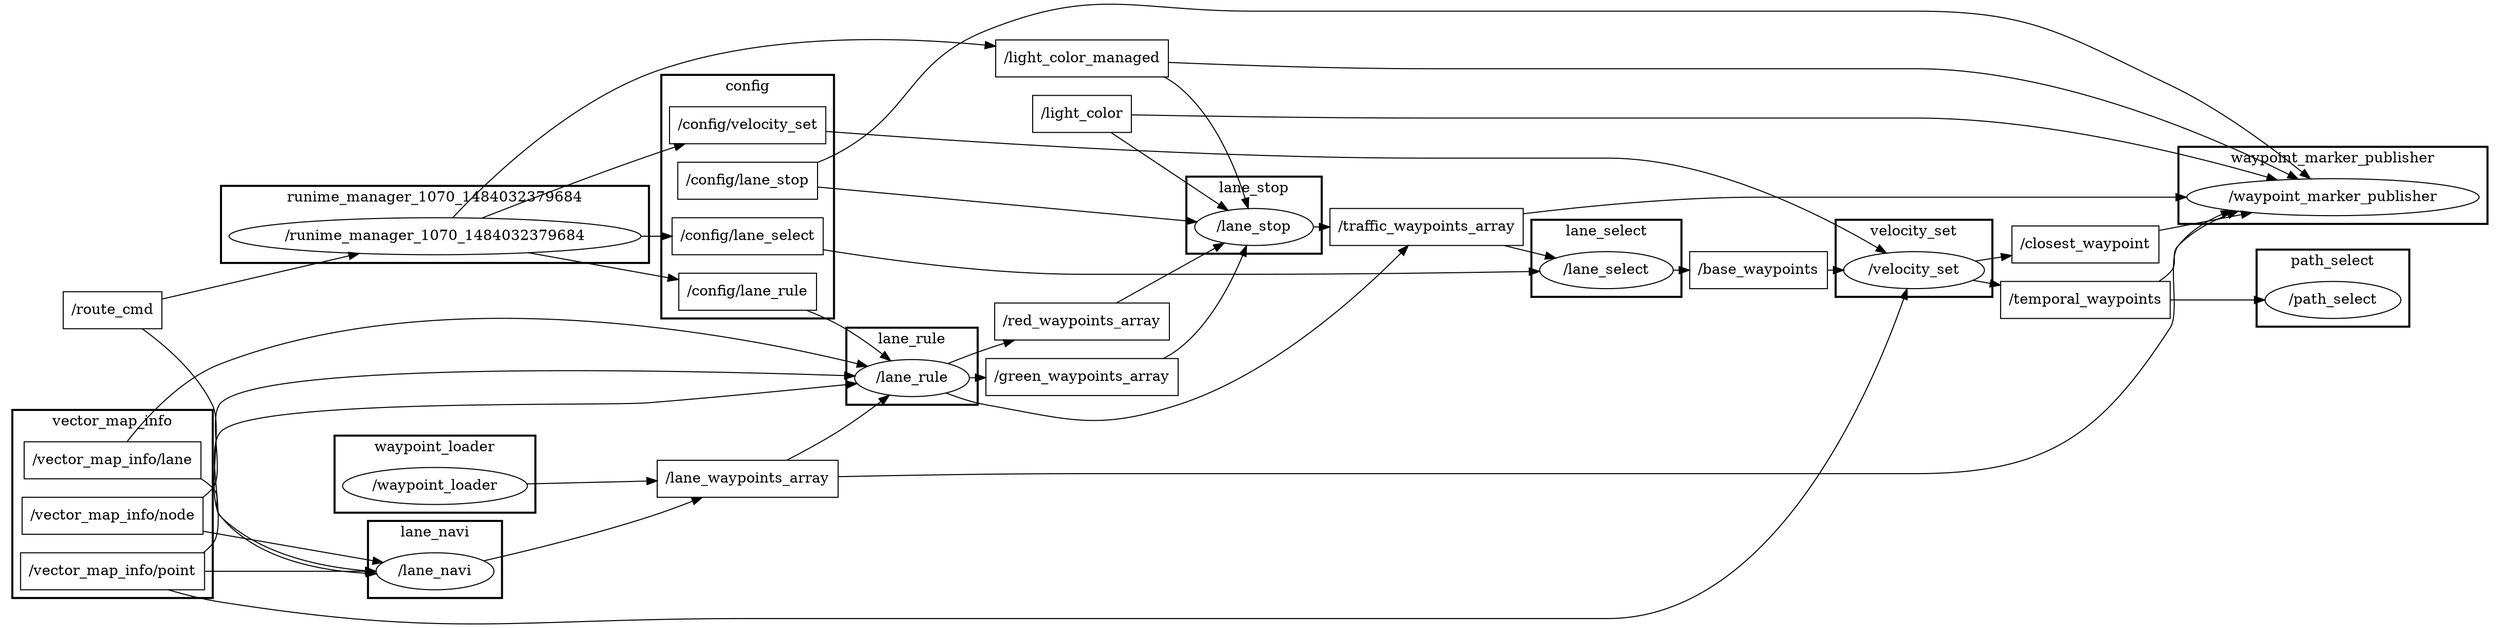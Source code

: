 digraph graphname {
	graph [bb="0,0,1984,600.67",
		compound=True,
		rank=same,
		rankdir=LR,
		ranksep=0.2
	];
	node [label="\N"];
	subgraph cluster_config {
		graph [bb="518,296.55,658,533.55",
			compound=True,
			label=config,
			lheight=0.21,
			lp="588,522.05",
			lwidth=0.49,
			rank=same,
			rankdir=LR,
			ranksep=0.2,
			style=bold
		];
		t__config_velocity_set		 [URL=topic_3A_config_velocity_set,
			height=0.5,
			label="/config/velocity_set",
			pos="588,484.55",
			shape=box,
			width=1.7222];
		t__config_lane_rule		 [URL=topic_3A_config_lane_rule,
			height=0.5,
			label="/config/lane_rule",
			pos="588,322.55",
			shape=box,
			width=1.5139];
		t__config_lane_stop		 [URL=topic_3A_config_lane_stop,
			height=0.5,
			label="/config/lane_stop",
			pos="588,430.55",
			shape=box,
			width=1.5278];
		t__config_lane_select		 [URL=topic_3A_config_lane_select,
			height=0.5,
			label="/config/lane_select",
			pos="588,376.55",
			shape=box,
			width=1.6528];
	}
	subgraph cluster_vector_map_info {
		graph [bb="8,24.548,170,207.55",
			compound=True,
			label=vector_map_info,
			lheight=0.21,
			lp="89,196.05",
			lwidth=1.31,
			rank=same,
			rankdir=LR,
			ranksep=0.2,
			style=bold
		];
		t__vector_map_info_point		 [URL=topic_3A_vector_map_info_point,
			height=0.5,
			label="/vector_map_info/point",
			pos="89,50.548",
			shape=box,
			width=2.0139];
		t__vector_map_info_lane		 [URL=topic_3A_vector_map_info_lane,
			height=0.5,
			label="/vector_map_info/lane",
			pos="89,158.55",
			shape=box,
			width=1.9444];
		t__vector_map_info_node		 [URL=topic_3A_vector_map_info_node,
			height=0.5,
			label="/vector_map_info/node",
			pos="89,104.55",
			shape=box,
			width=1.9861];
	}
	subgraph cluster_waypoint_marker_publisher {
		graph [bb="1734,391.55,1976,466.55",
			compound=True,
			label=waypoint_marker_publisher,
			lheight=0.21,
			lp="1855,455.05",
			lwidth=2.14,
			rank=same,
			rankdir=LR,
			ranksep=0.2,
			style=bold
		];
		n__waypoint_marker_publisher		 [URL=_waypoint_marker_publisher,
			height=0.5,
			label="/waypoint_marker_publisher",
			pos="1855,417.55",
			shape=ellipse,
			width=3.1233];
	}
	subgraph cluster_runime_manager_1070_1484032379684 {
		graph [bb="178,350.55,510,425.55",
			compound=True,
			label=runime_manager_1070_1484032379684,
			lheight=0.21,
			lp="344,414.05",
			lwidth=3.08,
			rank=same,
			rankdir=LR,
			ranksep=0.2,
			style=bold
		];
		n__runime_manager_1070_1484032379684		 [URL=_runime_manager_1070_1484032379684,
			height=0.5,
			label="/runime_manager_1070_1484032379684",
			pos="344,376.55",
			shape=ellipse,
			width=4.3691];
	}
	subgraph cluster_lane_rule {
		graph [bb="666,215.55,774,290.55",
			compound=True,
			label=lane_rule,
			lheight=0.21,
			lp="720,279.05",
			lwidth=0.71,
			rank=same,
			rankdir=LR,
			ranksep=0.2,
			style=bold
		];
		n__lane_rule		 [URL=_lane_rule,
			height=0.5,
			label="/lane_rule",
			pos="720,241.55",
			shape=ellipse,
			width=1.2818];
	}
	subgraph cluster_velocity_set {
		graph [bb="1458,320.55,1586,395.55",
			compound=True,
			label=velocity_set,
			lheight=0.21,
			lp="1522,384.05",
			lwidth=0.92,
			rank=same,
			rankdir=LR,
			ranksep=0.2,
			style=bold
		];
		n__velocity_set		 [URL=_velocity_set,
			height=0.5,
			label="/velocity_set",
			pos="1522,346.55",
			shape=ellipse,
			width=1.5526];
	}
	subgraph cluster_waypoint_loader {
		graph [bb="264,107.55,424,182.55",
			compound=True,
			label=waypoint_loader,
			lheight=0.21,
			lp="344,171.05",
			lwidth=1.26,
			rank=same,
			rankdir=LR,
			ranksep=0.2,
			style=bold
		];
		n__waypoint_loader		 [URL=_waypoint_loader,
			height=0.5,
			label="/waypoint_loader",
			pos="344,133.55",
			shape=ellipse,
			width=2.004];
	}
	subgraph cluster_path_select {
		graph [bb="1794,291.55,1916,366.55",
			compound=True,
			label=path_select,
			lheight=0.21,
			lp="1855,355.05",
			lwidth=0.85,
			rank=same,
			rankdir=LR,
			ranksep=0.2,
			style=bold
		];
		n__path_select		 [URL=_path_select,
			height=0.5,
			label="/path_select",
			pos="1855,317.55",
			shape=ellipse,
			width=1.4624];
	}
	subgraph cluster_lane_select {
		graph [bb="1214,320.55,1334,395.55",
			compound=True,
			label=lane_select,
			lheight=0.21,
			lp="1274,384.05",
			lwidth=0.85,
			rank=same,
			rankdir=LR,
			ranksep=0.2,
			style=bold
		];
		n__lane_select		 [URL=_lane_select,
			height=0.5,
			label="/lane_select",
			pos="1274,346.55",
			shape=ellipse,
			width=1.4443];
	}
	subgraph cluster_lane_stop {
		graph [bb="938,362.55,1048,437.55",
			compound=True,
			label=lane_stop,
			lheight=0.21,
			lp="993,426.05",
			lwidth=0.72,
			rank=same,
			rankdir=LR,
			ranksep=0.2,
			style=bold
		];
		n__lane_stop		 [URL=_lane_stop,
			height=0.5,
			label="/lane_stop",
			pos="993,388.55",
			shape=ellipse,
			width=1.2999];
	}
	subgraph cluster_lane_navi {
		graph [bb="288,24.548,400,99.548",
			compound=True,
			label=lane_navi,
			lheight=0.21,
			lp="344,88.048",
			lwidth=0.74,
			rank=same,
			rankdir=LR,
			ranksep=0.2,
			style=bold
		];
		n__lane_navi		 [URL=_lane_navi,
			height=0.5,
			label="/lane_navi",
			pos="344,50.548",
			shape=ellipse,
			width=1.3179];
	}
	t__config_velocity_set -> n__velocity_set	 [penwidth=1,
		pos="e,1500,363.1 650.23,478.76 688.15,475.35 737.87,471.2 782,468.55 936.5,459.26 975.23,455.55 1130,455.55 1130,455.55 1130,455.55 1275,455.55 1359.5,455.55 1447.5,401.1 1491.8,369.17"];
	t__config_lane_rule -> n__lane_rule	 [penwidth=1,
		pos="e,700.92,258.02 632.18,304.49 640.93,300.29 649.92,295.56 658,290.55 670.11,283.03 682.55,273.44 693,264.74"];
	t__config_lane_stop -> n__waypoint_marker_publisher	 [penwidth=1,
		pos="e,1837,435.6 641.69,448.64 647.36,451.32 652.91,454.29 658,457.55 722.35,498.7 712.49,544.88 782,576.55 867.28,615.4 898.29,595.55 992,595.55 992,595.55 992,595.55 1523,595.55 1618.4,595.55 1643,572.67 1726,525.55 1765.9,502.88 1805.3,467.08 1829.6,442.98"];
	t__config_lane_stop -> n__lane_stop	 [penwidth=1,
		pos="e,947.48,393.19 643.35,424.88 720.35,416.86 860.4,402.26 937.49,394.23"];
	t__config_lane_select -> n__lane_select	 [penwidth=1,
		pos="e,1222.1,345.38 647.63,364.7 701.34,354.89 783.19,342.55 855,342.55 855,342.55 855,342.55 994,342.55 1069,342.55 1155.4,344.01 1211.9,345.17"];
	t__lane_waypoints_array	 [URL=topic_3A_lane_waypoints_array,
		height=0.5,
		label="/lane_waypoints_array",
		pos="588,139.55",
		shape=box,
		width=1.9444];
	t__lane_waypoints_array -> n__waypoint_marker_publisher	 [penwidth=1,
		pos="e,1782.5,403.78 658.13,144.38 711.8,147.71 788.09,151.55 855,151.55 855,151.55 855,151.55 1523,151.55 1632.3,151.55 1670.2,196.48 1726,290.55 1744.2,321.29 1712.4,342.07 1734,370.55 1743.9,383.62 1758,393.05 1773,399.87"];
	t__lane_waypoints_array -> n__lane_rule	 [penwidth=1,
		pos="e,701.67,224.77 617.48,157.69 630.17,166.09 645.12,176.43 658,186.55 670.36,196.26 683.39,207.81 694.22,217.81"];
	t__closest_waypoint	 [URL=topic_3A_closest_waypoint,
		height=0.5,
		label="/closest_waypoint",
		pos="1660,371.55",
		shape=box,
		width=1.5833];
	t__closest_waypoint -> n__waypoint_marker_publisher	 [penwidth=1,
		pos="e,1791.3,402.61 1717.1,384.92 1737.2,389.7 1760.1,395.17 1781.4,400.24"];
	t__light_color	 [URL=topic_3A_light_color,
		height=0.5,
		label="/light_color",
		pos="856,495.55",
		shape=box,
		width=1.1111];
	t__light_color -> n__waypoint_marker_publisher	 [penwidth=1,
		pos="e,1811.1,434.16 896.33,495.31 949.38,495.02 1046.8,494.55 1130,494.55 1130,494.55 1130,494.55 1523,494.55 1623.6,494.55 1737,460.39 1801.6,437.58"];
	t__light_color -> n__lane_stop	 [penwidth=1,
		pos="e,971.64,404.68 879.9,477.4 903.02,459.08 938.76,430.75 963.65,411.02"];
	t__vector_map_info_point -> n__lane_rule	 [penwidth=1,
		pos="e,676.24,235.46 161.01,68.661 164.36,71.243 167.4,74.188 170,77.548 184.88,96.746 160.92,169.28 178,186.55 204.03,212.87 473.19,210.62 510,214.55 563.27,220.23 623.98,228.25 666.19,234.07"];
	t__vector_map_info_point -> n__velocity_set	 [penwidth=1,
		pos="e,1517.3,328.16 135,32.414 148.6,27.7 163.72,23.204 178,20.548 356.85,-12.705 405.08,4.5482 587,4.5482 587,4.5482 587,4.5482 1275,4.5482 1429.2,4.5482 1496.2,236.36 1515.1,318.28"];
	t__vector_map_info_point -> n__lane_navi	 [penwidth=1,
		pos="e,296.18,50.548 161.82,50.548 201.22,50.548 249.37,50.548 286.13,50.548"];
	t__vector_map_info_lane -> n__lane_rule	 [penwidth=1,
		pos="e,682.54,252.25 100.56,176.93 114.8,199.64 142.52,237.16 178,252.55 347.61,326.1 576.13,280.07 672.78,254.85"];
	t__vector_map_info_lane -> n__lane_navi	 [penwidth=1,
		pos="e,296.96,53.704 159.13,140.5 163.08,137.91 166.76,134.94 170,131.55 178.93,122.18 169,112.85 178,103.55 206.38,74.231 250.99,61.102 286.68,55.237"];
	t__vector_map_info_node -> n__lane_rule	 [penwidth=1,
		pos="e,673.7,242.6 160.57,122.47 164.08,125.09 167.27,128.1 170,131.55 181.52,146.06 164.6,201.75 178,214.55 212.52,247.51 532.48,245.17 663.48,242.79"];
	t__vector_map_info_node -> n__lane_navi	 [penwidth=1,
		pos="e,302.2,59.257 160.81,89.434 202.5,80.536 254.27,69.486 291.96,61.442"];
	t__temporal_waypoints	 [URL=topic_3A_temporal_waypoints,
		height=0.5,
		label="/temporal_waypoints",
		pos="1660,317.55",
		shape=box,
		width=1.8194];
	t__temporal_waypoints -> n__waypoint_marker_publisher	 [penwidth=1,
		pos="e,1786.9,403.09 1715.6,335.67 1719.4,338.26 1723,341.2 1726,344.55 1734.1,353.49 1725.8,361.69 1734,370.55 1745.8,383.23 1761.4,392.54 1777.4,399.36"];
	t__temporal_waypoints -> n__path_select	 [penwidth=1,
		pos="e,1802.3,317.55 1725.5,317.55 1747,317.55 1770.9,317.55 1792.1,317.55"];
	t__light_color_managed	 [URL=topic_3A_light_color_managed,
		height=0.5,
		label="/light_color_managed",
		pos="856,549.55",
		shape=box,
		width=1.8889];
	t__light_color_managed -> n__waypoint_marker_publisher	 [penwidth=1,
		pos="e,1827.6,435.18 924.01,546.11 979.27,543.57 1059.7,540.55 1130,540.55 1130,540.55 1130,540.55 1523,540.55 1616,540.55 1639.6,523.99 1726,489.55 1758.9,476.43 1793.8,456.35 1818.8,440.72"];
	t__light_color_managed -> n__lane_stop	 [penwidth=1,
		pos="e,988.27,406.79 917.8,531.53 922.19,528.92 926.33,525.94 930,522.55 960.99,493.92 977.76,446.71 985.78,416.65"];
	t__green_waypoints_array	 [URL=topic_3A_green_waypoints_array,
		height=0.5,
		label="/green_waypoints_array",
		pos="856,242.55",
		shape=box,
		width=2.0417];
	t__green_waypoints_array -> n__lane_stop	 [penwidth=1,
		pos="e,987.17,370.64 917.27,260.55 921.83,263.17 926.15,266.15 930,269.55 957.9,294.13 975.11,334.32 984.11,361.1"];
	t__traffic_waypoints_array	 [URL=topic_3A_traffic_waypoints_array,
		height=0.5,
		label="/traffic_waypoints_array",
		pos="1131,388.55",
		shape=box,
		width=2.0833];
	t__traffic_waypoints_array -> n__waypoint_marker_publisher	 [penwidth=1,
		pos="e,1742.5,417.55 1206,401.1 1258.6,408.94 1330.9,417.55 1395,417.55 1395,417.55 1395,417.55 1523,417.55 1592.3,417.55 1669.7,417.55 1732.2,417.55"];
	t__traffic_waypoints_array -> n__lane_select	 [penwidth=1,
		pos="e,1234,358.16 1192.6,370.49 1203.2,367.33 1214.2,364.07 1224.4,361.01"];
	t__base_waypoints	 [URL=topic_3A_base_waypoints,
		height=0.5,
		label="/base_waypoints",
		pos="1396,346.55",
		shape=box,
		width=1.4861];
	t__base_waypoints -> n__velocity_set	 [penwidth=1,
		pos="e,1465.9,346.55 1449.6,346.55 1451.6,346.55 1453.7,346.55 1455.7,346.55"];
	t__red_waypoints_array	 [URL=topic_3A_red_waypoints_array,
		height=0.5,
		label="/red_waypoints_array",
		pos="856,296.55",
		shape=box,
		width=1.8611];
	t__red_waypoints_array -> n__lane_stop	 [penwidth=1,
		pos="e,968.98,372.86 883.67,314.72 905.75,329.77 937.16,351.17 960.48,367.06"];
	t__route_cmd	 [URL=topic_3A_route_cmd,
		height=0.5,
		label="/route_cmd",
		pos="89,304.55",
		shape=box,
		width=1.0972];
	t__route_cmd -> n__runime_manager_1070_1484032379684	 [penwidth=1,
		pos="e,284.08,359.78 128.7,315.56 167.34,326.56 227.55,343.69 274.32,357"];
	t__route_cmd -> n__lane_navi	 [penwidth=1,
		pos="e,296.68,51.967 112.01,286.46 131.06,269.35 157.46,241.86 170,211.55 179.2,189.31 163.11,122.46 178,103.55 203.69,70.92 249.64,58.069 286.54,53.153"];
	n__runime_manager_1070_1484032379684 -> t__config_velocity_set	 [penwidth=1,
		pos="e,539.7,466.51 380.81,394.15 415.58,411.03 470,436.95 518,457.55 521.92,459.23 525.99,460.93 530.09,462.62"];
	n__runime_manager_1070_1484032379684 -> t__config_lane_rule	 [penwidth=1,
		pos="e,533.25,334.54 416.63,360.57 450.48,353.01 490.55,344.07 523.33,336.76"];
	n__runime_manager_1070_1484032379684 -> t__config_lane_select	 [penwidth=1,
		pos="e,528.07,376.55 501.34,376.55 507.01,376.55 512.56,376.55 517.94,376.55"];
	n__runime_manager_1070_1484032379684 -> t__light_color_managed	 [penwidth=1,
		pos="e,787.83,560.52 357.39,394.67 382.71,429.94 444.27,507.02 518,537.55 601.65,572.18 707.21,569.35 777.69,561.68"];
	n__lane_rule -> t__green_waypoints_array	 [penwidth=1,
		pos="e,782.29,242.01 766.37,241.89 768.3,241.9 770.27,241.92 772.25,241.93"];
	n__lane_rule -> t__traffic_waypoints_array	 [penwidth=1,
		pos="e,1116.8,370.53 748.18,227.19 758.47,222.5 770.5,217.9 782,215.55 846.45,202.39 868.36,192.59 930,215.55 1009.3,245.1 1078.1,321.83 1110.4,362.44"];
	n__lane_rule -> t__red_waypoints_array	 [penwidth=1,
		pos="e,804.54,278.46 749.97,255.39 760.04,260.06 771.45,265.18 782,269.55 786.19,271.28 790.53,273.02 794.91,274.74"];
	n__velocity_set -> t__closest_waypoint	 [penwidth=1,
		pos="e,1602.6,361.19 1570.9,355.36 1578,356.66 1585.4,358.01 1592.7,359.36"];
	n__velocity_set -> t__temporal_waypoints	 [penwidth=1,
		pos="e,1594.4,331.32 1569,336.73 1574,335.67 1579.2,334.57 1584.4,333.46"];
	n__waypoint_loader -> t__lane_waypoints_array	 [penwidth=1,
		pos="e,517.7,137.83 415.97,135.31 444.67,136.02 477.92,136.84 507.43,137.58"];
	n__lane_select -> t__base_waypoints	 [penwidth=1,
		pos="e,1342.4,346.55 1326.2,346.55 1328.2,346.55 1330.3,346.55 1332.3,346.55"];
	n__lane_stop -> t__traffic_waypoints_array	 [penwidth=1,
		pos="e,1055.7,388.55 1040,388.55 1041.8,388.55 1043.6,388.55 1045.3,388.55"];
	n__lane_navi -> t__lane_waypoints_array	 [penwidth=1,
		pos="e,550.6,121.37 382.5,61.118 416.25,70.979 467.01,86.672 510,103.55 520.31,107.59 531.19,112.36 541.42,117.08"];
}
